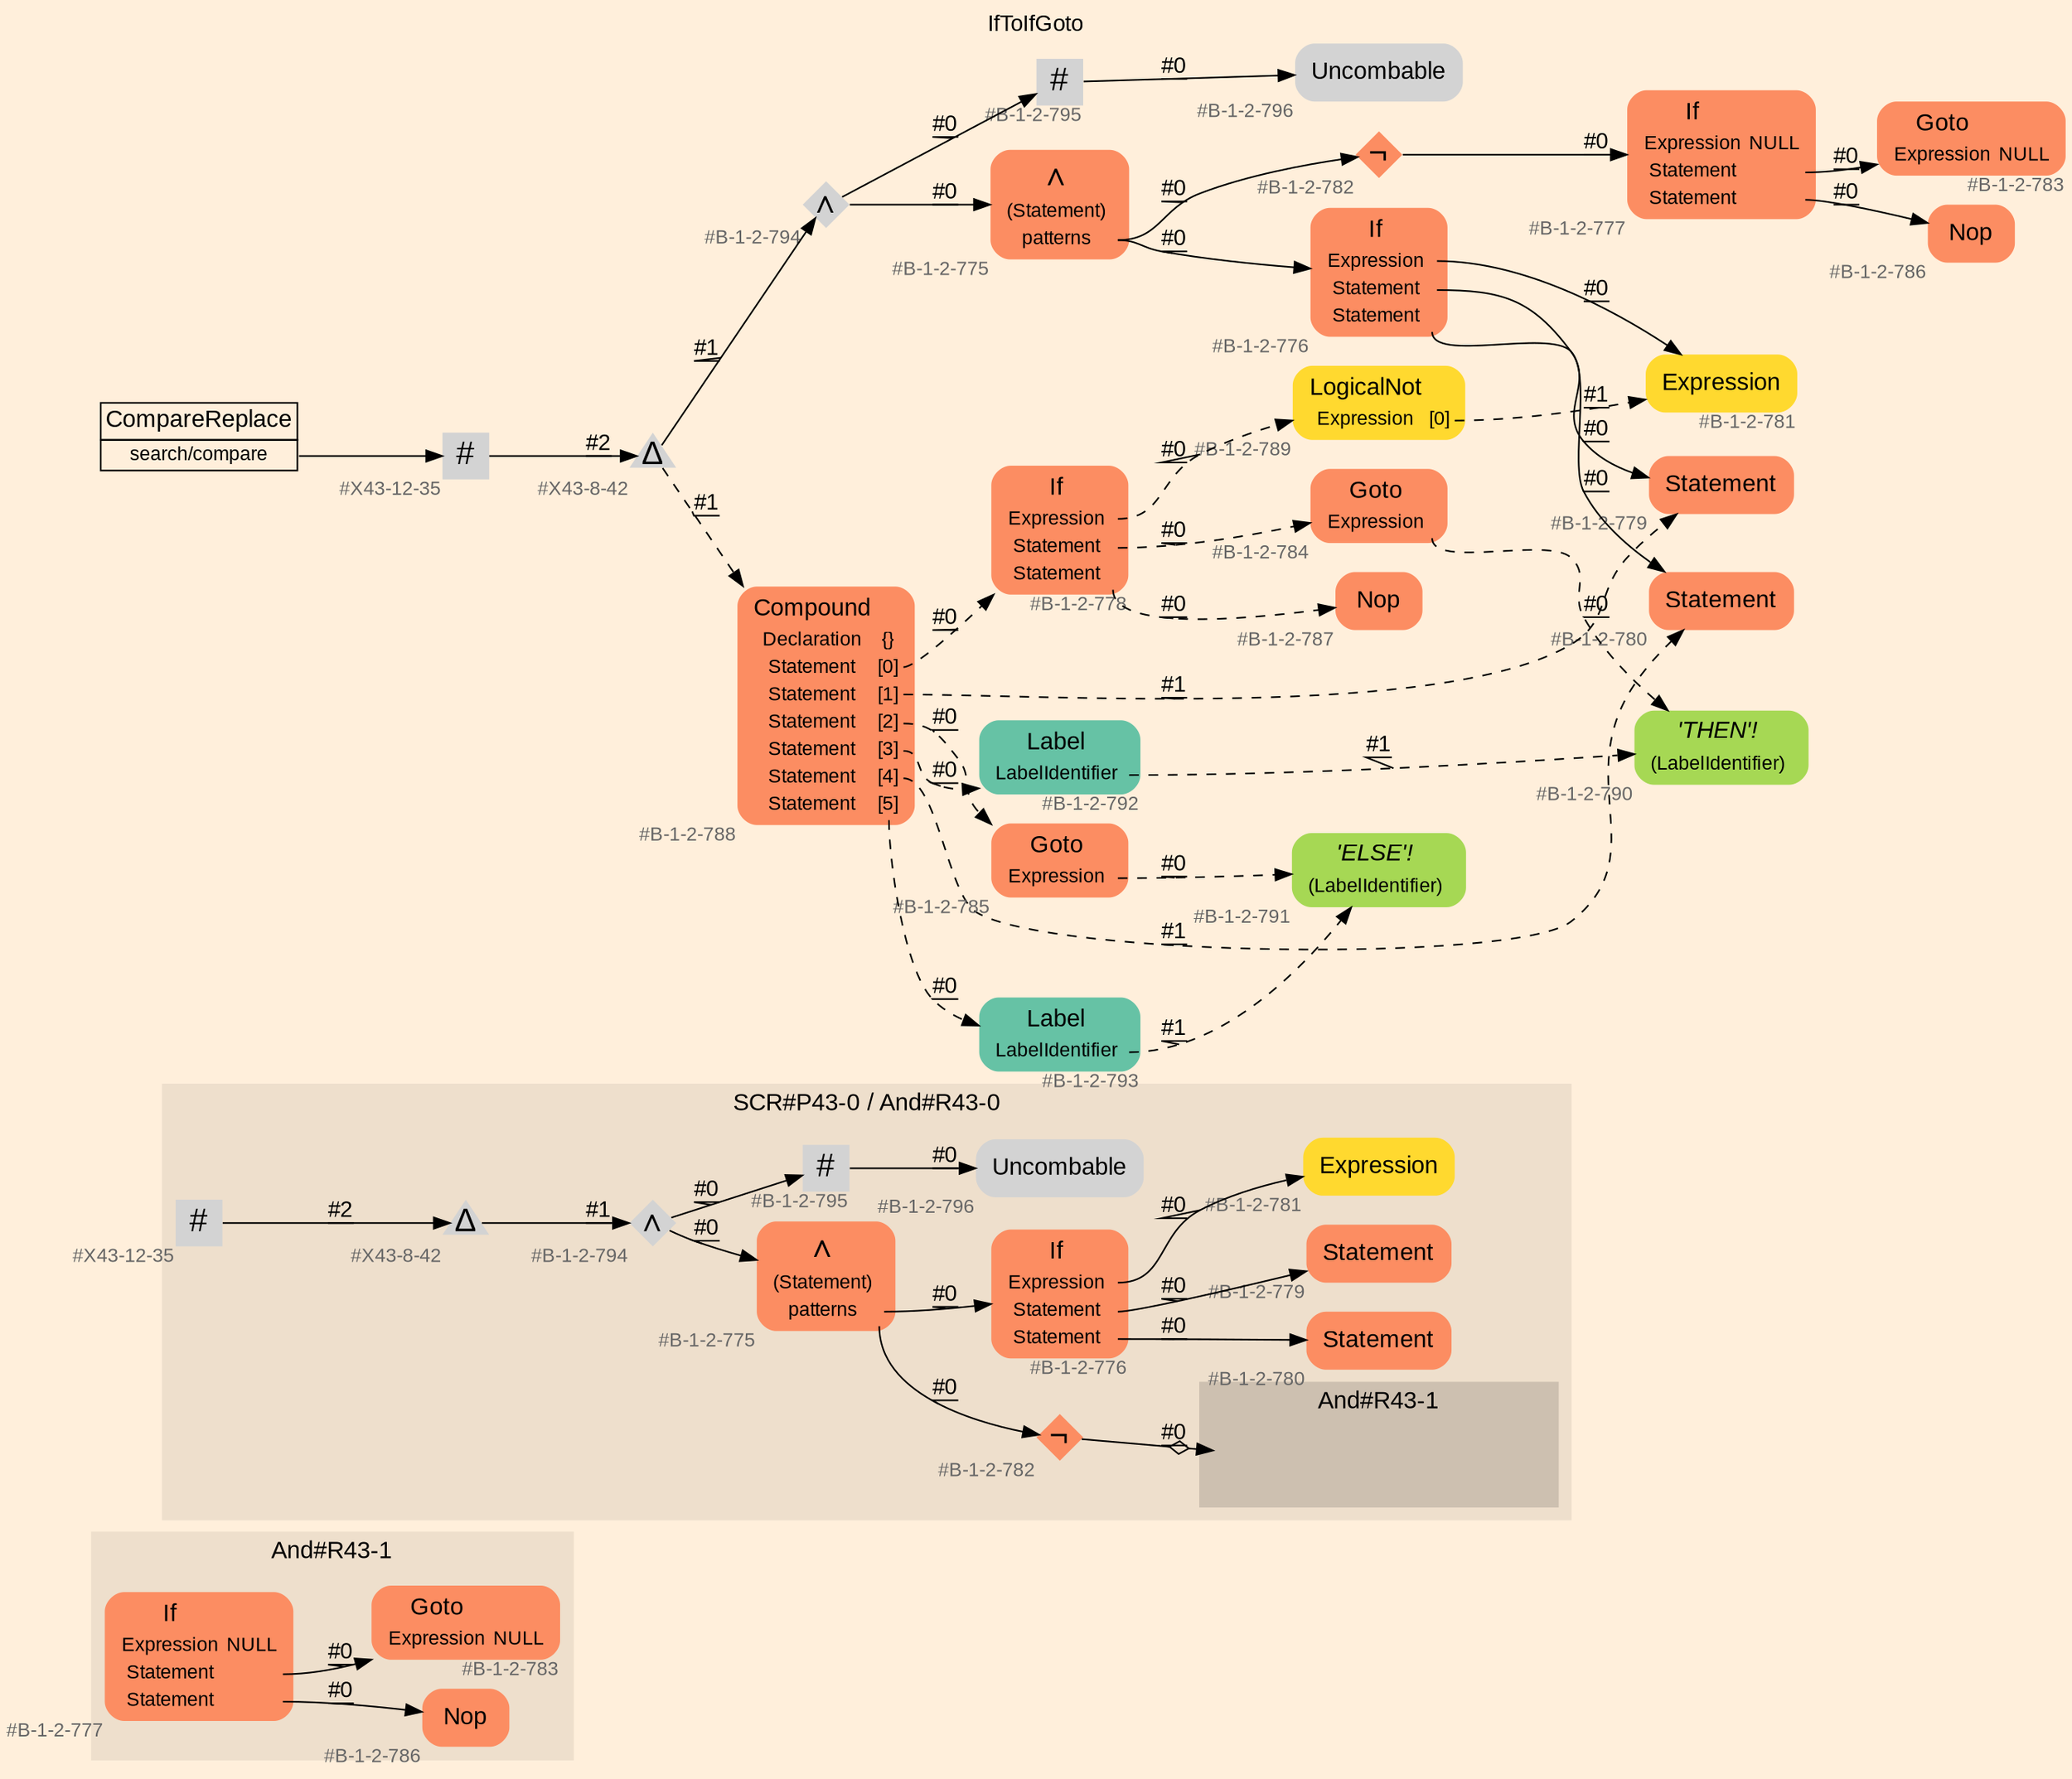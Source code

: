 digraph "IfToIfGoto" {
label = "IfToIfGoto"
labelloc = t
graph [
    rankdir = "LR"
    ranksep = 0.3
    bgcolor = antiquewhite1
    color = black
    fontcolor = black
    fontname = "Arial"
];
node [
    fontname = "Arial"
];
edge [
    fontname = "Arial"
];

// -------------------- figure And#R43-1 --------------------
// -------- region And#R43-1 ----------
subgraph "clusterAnd#R43-1" {
    label = "And#R43-1"
    style = "filled"
    color = antiquewhite2
    fontsize = "15"
    // -------- block And#R43-1/#B-1-2-777 ----------
    "And#R43-1/#B-1-2-777" [
        fillcolor = "/set28/2"
        xlabel = "#B-1-2-777"
        fontsize = "12"
        fontcolor = grey40
        shape = "plaintext"
        label = <<TABLE BORDER="0" CELLBORDER="0" CELLSPACING="0">
         <TR><TD><FONT COLOR="black" POINT-SIZE="15">If</FONT></TD></TR>
         <TR><TD><FONT COLOR="black" POINT-SIZE="12">Expression</FONT></TD><TD PORT="port0"><FONT COLOR="black" POINT-SIZE="12">NULL</FONT></TD></TR>
         <TR><TD><FONT COLOR="black" POINT-SIZE="12">Statement</FONT></TD><TD PORT="port1"></TD></TR>
         <TR><TD><FONT COLOR="black" POINT-SIZE="12">Statement</FONT></TD><TD PORT="port2"></TD></TR>
        </TABLE>>
        style = "rounded,filled"
    ];
    
    // -------- block And#R43-1/#B-1-2-786 ----------
    "And#R43-1/#B-1-2-786" [
        fillcolor = "/set28/2"
        xlabel = "#B-1-2-786"
        fontsize = "12"
        fontcolor = grey40
        shape = "plaintext"
        label = <<TABLE BORDER="0" CELLBORDER="0" CELLSPACING="0">
         <TR><TD><FONT COLOR="black" POINT-SIZE="15">Nop</FONT></TD></TR>
        </TABLE>>
        style = "rounded,filled"
    ];
    
    // -------- block And#R43-1/#B-1-2-783 ----------
    "And#R43-1/#B-1-2-783" [
        fillcolor = "/set28/2"
        xlabel = "#B-1-2-783"
        fontsize = "12"
        fontcolor = grey40
        shape = "plaintext"
        label = <<TABLE BORDER="0" CELLBORDER="0" CELLSPACING="0">
         <TR><TD><FONT COLOR="black" POINT-SIZE="15">Goto</FONT></TD></TR>
         <TR><TD><FONT COLOR="black" POINT-SIZE="12">Expression</FONT></TD><TD PORT="port0"><FONT COLOR="black" POINT-SIZE="12">NULL</FONT></TD></TR>
        </TABLE>>
        style = "rounded,filled"
    ];
    
}

"And#R43-1/#B-1-2-777":port1 -> "And#R43-1/#B-1-2-783" [
    label = "#0"
    decorate = true
    color = black
    fontcolor = black
];

"And#R43-1/#B-1-2-777":port2 -> "And#R43-1/#B-1-2-786" [
    label = "#0"
    decorate = true
    color = black
    fontcolor = black
];


// -------------------- figure And#R43-0 --------------------
// -------- region And#R43-0 ----------
subgraph "clusterAnd#R43-0" {
    label = "SCR#P43-0 / And#R43-0"
    style = "filled"
    color = antiquewhite2
    fontsize = "15"
    // -------- block And#R43-0/#B-1-2-781 ----------
    "And#R43-0/#B-1-2-781" [
        fillcolor = "/set28/6"
        xlabel = "#B-1-2-781"
        fontsize = "12"
        fontcolor = grey40
        shape = "plaintext"
        label = <<TABLE BORDER="0" CELLBORDER="0" CELLSPACING="0">
         <TR><TD><FONT COLOR="black" POINT-SIZE="15">Expression</FONT></TD></TR>
        </TABLE>>
        style = "rounded,filled"
    ];
    
    // -------- block And#R43-0/#B-1-2-779 ----------
    "And#R43-0/#B-1-2-779" [
        fillcolor = "/set28/2"
        xlabel = "#B-1-2-779"
        fontsize = "12"
        fontcolor = grey40
        shape = "plaintext"
        label = <<TABLE BORDER="0" CELLBORDER="0" CELLSPACING="0">
         <TR><TD><FONT COLOR="black" POINT-SIZE="15">Statement</FONT></TD></TR>
        </TABLE>>
        style = "rounded,filled"
    ];
    
    // -------- block And#R43-0/#B-1-2-796 ----------
    "And#R43-0/#B-1-2-796" [
        xlabel = "#B-1-2-796"
        fontsize = "12"
        fontcolor = grey40
        shape = "plaintext"
        label = <<TABLE BORDER="0" CELLBORDER="0" CELLSPACING="0">
         <TR><TD><FONT COLOR="black" POINT-SIZE="15">Uncombable</FONT></TD></TR>
        </TABLE>>
        style = "rounded,filled"
    ];
    
    // -------- block And#R43-0/#B-1-2-775 ----------
    "And#R43-0/#B-1-2-775" [
        fillcolor = "/set28/2"
        xlabel = "#B-1-2-775"
        fontsize = "12"
        fontcolor = grey40
        shape = "plaintext"
        label = <<TABLE BORDER="0" CELLBORDER="0" CELLSPACING="0">
         <TR><TD><FONT COLOR="black" POINT-SIZE="20">∧</FONT></TD></TR>
         <TR><TD><FONT COLOR="black" POINT-SIZE="12">(Statement)</FONT></TD><TD PORT="port0"></TD></TR>
         <TR><TD><FONT COLOR="black" POINT-SIZE="12">patterns</FONT></TD><TD PORT="port1"></TD></TR>
        </TABLE>>
        style = "rounded,filled"
    ];
    
    // -------- block And#R43-0/#B-1-2-795 ----------
    "And#R43-0/#B-1-2-795" [
        xlabel = "#B-1-2-795"
        fontsize = "12"
        fontcolor = grey40
        shape = "square"
        label = <<FONT COLOR="black" POINT-SIZE="20">#</FONT>>
        style = "filled"
        penwidth = 0.0
        fixedsize = true
        width = 0.4
        height = 0.4
    ];
    
    // -------- block And#R43-0/#B-1-2-776 ----------
    "And#R43-0/#B-1-2-776" [
        fillcolor = "/set28/2"
        xlabel = "#B-1-2-776"
        fontsize = "12"
        fontcolor = grey40
        shape = "plaintext"
        label = <<TABLE BORDER="0" CELLBORDER="0" CELLSPACING="0">
         <TR><TD><FONT COLOR="black" POINT-SIZE="15">If</FONT></TD></TR>
         <TR><TD><FONT COLOR="black" POINT-SIZE="12">Expression</FONT></TD><TD PORT="port0"></TD></TR>
         <TR><TD><FONT COLOR="black" POINT-SIZE="12">Statement</FONT></TD><TD PORT="port1"></TD></TR>
         <TR><TD><FONT COLOR="black" POINT-SIZE="12">Statement</FONT></TD><TD PORT="port2"></TD></TR>
        </TABLE>>
        style = "rounded,filled"
    ];
    
    // -------- block And#R43-0/#B-1-2-780 ----------
    "And#R43-0/#B-1-2-780" [
        fillcolor = "/set28/2"
        xlabel = "#B-1-2-780"
        fontsize = "12"
        fontcolor = grey40
        shape = "plaintext"
        label = <<TABLE BORDER="0" CELLBORDER="0" CELLSPACING="0">
         <TR><TD><FONT COLOR="black" POINT-SIZE="15">Statement</FONT></TD></TR>
        </TABLE>>
        style = "rounded,filled"
    ];
    
    // -------- block And#R43-0/#B-1-2-782 ----------
    "And#R43-0/#B-1-2-782" [
        fillcolor = "/set28/2"
        xlabel = "#B-1-2-782"
        fontsize = "12"
        fontcolor = grey40
        shape = "diamond"
        label = <<FONT COLOR="black" POINT-SIZE="20">¬</FONT>>
        style = "filled"
        penwidth = 0.0
        fixedsize = true
        width = 0.4
        height = 0.4
    ];
    
    // -------- block And#R43-0/#B-1-2-794 ----------
    "And#R43-0/#B-1-2-794" [
        xlabel = "#B-1-2-794"
        fontsize = "12"
        fontcolor = grey40
        shape = "diamond"
        label = <<FONT COLOR="black" POINT-SIZE="20">∧</FONT>>
        style = "filled"
        penwidth = 0.0
        fixedsize = true
        width = 0.4
        height = 0.4
    ];
    
    // -------- block And#R43-0/#X43-12-35 ----------
    "And#R43-0/#X43-12-35" [
        xlabel = "#X43-12-35"
        fontsize = "12"
        fontcolor = grey40
        shape = "square"
        label = <<FONT COLOR="black" POINT-SIZE="20">#</FONT>>
        style = "filled"
        penwidth = 0.0
        fixedsize = true
        width = 0.4
        height = 0.4
    ];
    
    // -------- block And#R43-0/#X43-8-42 ----------
    "And#R43-0/#X43-8-42" [
        xlabel = "#X43-8-42"
        fontsize = "12"
        fontcolor = grey40
        shape = "triangle"
        label = <<FONT COLOR="black" POINT-SIZE="20">Δ</FONT>>
        style = "filled"
        penwidth = 0.0
        fixedsize = true
        width = 0.4
        height = 0.4
    ];
    
    // -------- region And#R43-0/And#R43-1 ----------
    subgraph "clusterAnd#R43-0/And#R43-1" {
        label = "And#R43-1"
        style = "filled"
        color = antiquewhite3
        fontsize = "15"
        // -------- block And#R43-0/And#R43-1/#B-1-2-777 ----------
        "And#R43-0/And#R43-1/#B-1-2-777" [
            fillcolor = "/set28/2"
            xlabel = "#B-1-2-777"
            fontsize = "12"
            fontcolor = grey40
            shape = "none"
            style = "invisible"
        ];
        
    }
    
}

"And#R43-0/#B-1-2-775":port1 -> "And#R43-0/#B-1-2-776" [
    label = "#0"
    decorate = true
    color = black
    fontcolor = black
];

"And#R43-0/#B-1-2-775":port1 -> "And#R43-0/#B-1-2-782" [
    label = "#0"
    decorate = true
    color = black
    fontcolor = black
];

"And#R43-0/#B-1-2-795" -> "And#R43-0/#B-1-2-796" [
    label = "#0"
    decorate = true
    color = black
    fontcolor = black
];

"And#R43-0/#B-1-2-776":port0 -> "And#R43-0/#B-1-2-781" [
    label = "#0"
    decorate = true
    color = black
    fontcolor = black
];

"And#R43-0/#B-1-2-776":port1 -> "And#R43-0/#B-1-2-779" [
    label = "#0"
    decorate = true
    color = black
    fontcolor = black
];

"And#R43-0/#B-1-2-776":port2 -> "And#R43-0/#B-1-2-780" [
    label = "#0"
    decorate = true
    color = black
    fontcolor = black
];

"And#R43-0/#B-1-2-782" -> "And#R43-0/And#R43-1/#B-1-2-777" [
    arrowhead="normalnoneodiamond"
    label = "#0"
    decorate = true
    color = black
    fontcolor = black
];

"And#R43-0/#B-1-2-794" -> "And#R43-0/#B-1-2-775" [
    label = "#0"
    decorate = true
    color = black
    fontcolor = black
];

"And#R43-0/#B-1-2-794" -> "And#R43-0/#B-1-2-795" [
    label = "#0"
    decorate = true
    color = black
    fontcolor = black
];

"And#R43-0/#X43-12-35" -> "And#R43-0/#X43-8-42" [
    label = "#2"
    decorate = true
    color = black
    fontcolor = black
];

"And#R43-0/#X43-8-42" -> "And#R43-0/#B-1-2-794" [
    label = "#1"
    decorate = true
    color = black
    fontcolor = black
];


// -------------------- transformation figure --------------------
// -------- block CR#X43-10-43 ----------
"CR#X43-10-43" [
    fillcolor = antiquewhite1
    fontsize = "12"
    fontcolor = grey40
    shape = "plaintext"
    label = <<TABLE BORDER="0" CELLBORDER="1" CELLSPACING="0">
     <TR><TD><FONT COLOR="black" POINT-SIZE="15">CompareReplace</FONT></TD></TR>
     <TR><TD PORT="port0"><FONT COLOR="black" POINT-SIZE="12">search/compare</FONT></TD></TR>
    </TABLE>>
    style = "filled"
    color = black
];

// -------- block #X43-12-35 ----------
"#X43-12-35" [
    xlabel = "#X43-12-35"
    fontsize = "12"
    fontcolor = grey40
    shape = "square"
    label = <<FONT COLOR="black" POINT-SIZE="20">#</FONT>>
    style = "filled"
    penwidth = 0.0
    fixedsize = true
    width = 0.4
    height = 0.4
];

// -------- block #X43-8-42 ----------
"#X43-8-42" [
    xlabel = "#X43-8-42"
    fontsize = "12"
    fontcolor = grey40
    shape = "triangle"
    label = <<FONT COLOR="black" POINT-SIZE="20">Δ</FONT>>
    style = "filled"
    penwidth = 0.0
    fixedsize = true
    width = 0.4
    height = 0.4
];

// -------- block #B-1-2-794 ----------
"#B-1-2-794" [
    xlabel = "#B-1-2-794"
    fontsize = "12"
    fontcolor = grey40
    shape = "diamond"
    label = <<FONT COLOR="black" POINT-SIZE="20">∧</FONT>>
    style = "filled"
    penwidth = 0.0
    fixedsize = true
    width = 0.4
    height = 0.4
];

// -------- block #B-1-2-775 ----------
"#B-1-2-775" [
    fillcolor = "/set28/2"
    xlabel = "#B-1-2-775"
    fontsize = "12"
    fontcolor = grey40
    shape = "plaintext"
    label = <<TABLE BORDER="0" CELLBORDER="0" CELLSPACING="0">
     <TR><TD><FONT COLOR="black" POINT-SIZE="20">∧</FONT></TD></TR>
     <TR><TD><FONT COLOR="black" POINT-SIZE="12">(Statement)</FONT></TD><TD PORT="port0"></TD></TR>
     <TR><TD><FONT COLOR="black" POINT-SIZE="12">patterns</FONT></TD><TD PORT="port1"></TD></TR>
    </TABLE>>
    style = "rounded,filled"
];

// -------- block #B-1-2-776 ----------
"#B-1-2-776" [
    fillcolor = "/set28/2"
    xlabel = "#B-1-2-776"
    fontsize = "12"
    fontcolor = grey40
    shape = "plaintext"
    label = <<TABLE BORDER="0" CELLBORDER="0" CELLSPACING="0">
     <TR><TD><FONT COLOR="black" POINT-SIZE="15">If</FONT></TD></TR>
     <TR><TD><FONT COLOR="black" POINT-SIZE="12">Expression</FONT></TD><TD PORT="port0"></TD></TR>
     <TR><TD><FONT COLOR="black" POINT-SIZE="12">Statement</FONT></TD><TD PORT="port1"></TD></TR>
     <TR><TD><FONT COLOR="black" POINT-SIZE="12">Statement</FONT></TD><TD PORT="port2"></TD></TR>
    </TABLE>>
    style = "rounded,filled"
];

// -------- block #B-1-2-781 ----------
"#B-1-2-781" [
    fillcolor = "/set28/6"
    xlabel = "#B-1-2-781"
    fontsize = "12"
    fontcolor = grey40
    shape = "plaintext"
    label = <<TABLE BORDER="0" CELLBORDER="0" CELLSPACING="0">
     <TR><TD><FONT COLOR="black" POINT-SIZE="15">Expression</FONT></TD></TR>
    </TABLE>>
    style = "rounded,filled"
];

// -------- block #B-1-2-779 ----------
"#B-1-2-779" [
    fillcolor = "/set28/2"
    xlabel = "#B-1-2-779"
    fontsize = "12"
    fontcolor = grey40
    shape = "plaintext"
    label = <<TABLE BORDER="0" CELLBORDER="0" CELLSPACING="0">
     <TR><TD><FONT COLOR="black" POINT-SIZE="15">Statement</FONT></TD></TR>
    </TABLE>>
    style = "rounded,filled"
];

// -------- block #B-1-2-780 ----------
"#B-1-2-780" [
    fillcolor = "/set28/2"
    xlabel = "#B-1-2-780"
    fontsize = "12"
    fontcolor = grey40
    shape = "plaintext"
    label = <<TABLE BORDER="0" CELLBORDER="0" CELLSPACING="0">
     <TR><TD><FONT COLOR="black" POINT-SIZE="15">Statement</FONT></TD></TR>
    </TABLE>>
    style = "rounded,filled"
];

// -------- block #B-1-2-782 ----------
"#B-1-2-782" [
    fillcolor = "/set28/2"
    xlabel = "#B-1-2-782"
    fontsize = "12"
    fontcolor = grey40
    shape = "diamond"
    label = <<FONT COLOR="black" POINT-SIZE="20">¬</FONT>>
    style = "filled"
    penwidth = 0.0
    fixedsize = true
    width = 0.4
    height = 0.4
];

// -------- block #B-1-2-777 ----------
"#B-1-2-777" [
    fillcolor = "/set28/2"
    xlabel = "#B-1-2-777"
    fontsize = "12"
    fontcolor = grey40
    shape = "plaintext"
    label = <<TABLE BORDER="0" CELLBORDER="0" CELLSPACING="0">
     <TR><TD><FONT COLOR="black" POINT-SIZE="15">If</FONT></TD></TR>
     <TR><TD><FONT COLOR="black" POINT-SIZE="12">Expression</FONT></TD><TD PORT="port0"><FONT COLOR="black" POINT-SIZE="12">NULL</FONT></TD></TR>
     <TR><TD><FONT COLOR="black" POINT-SIZE="12">Statement</FONT></TD><TD PORT="port1"></TD></TR>
     <TR><TD><FONT COLOR="black" POINT-SIZE="12">Statement</FONT></TD><TD PORT="port2"></TD></TR>
    </TABLE>>
    style = "rounded,filled"
];

// -------- block #B-1-2-783 ----------
"#B-1-2-783" [
    fillcolor = "/set28/2"
    xlabel = "#B-1-2-783"
    fontsize = "12"
    fontcolor = grey40
    shape = "plaintext"
    label = <<TABLE BORDER="0" CELLBORDER="0" CELLSPACING="0">
     <TR><TD><FONT COLOR="black" POINT-SIZE="15">Goto</FONT></TD></TR>
     <TR><TD><FONT COLOR="black" POINT-SIZE="12">Expression</FONT></TD><TD PORT="port0"><FONT COLOR="black" POINT-SIZE="12">NULL</FONT></TD></TR>
    </TABLE>>
    style = "rounded,filled"
];

// -------- block #B-1-2-786 ----------
"#B-1-2-786" [
    fillcolor = "/set28/2"
    xlabel = "#B-1-2-786"
    fontsize = "12"
    fontcolor = grey40
    shape = "plaintext"
    label = <<TABLE BORDER="0" CELLBORDER="0" CELLSPACING="0">
     <TR><TD><FONT COLOR="black" POINT-SIZE="15">Nop</FONT></TD></TR>
    </TABLE>>
    style = "rounded,filled"
];

// -------- block #B-1-2-795 ----------
"#B-1-2-795" [
    xlabel = "#B-1-2-795"
    fontsize = "12"
    fontcolor = grey40
    shape = "square"
    label = <<FONT COLOR="black" POINT-SIZE="20">#</FONT>>
    style = "filled"
    penwidth = 0.0
    fixedsize = true
    width = 0.4
    height = 0.4
];

// -------- block #B-1-2-796 ----------
"#B-1-2-796" [
    xlabel = "#B-1-2-796"
    fontsize = "12"
    fontcolor = grey40
    shape = "plaintext"
    label = <<TABLE BORDER="0" CELLBORDER="0" CELLSPACING="0">
     <TR><TD><FONT COLOR="black" POINT-SIZE="15">Uncombable</FONT></TD></TR>
    </TABLE>>
    style = "rounded,filled"
];

// -------- block #B-1-2-788 ----------
"#B-1-2-788" [
    fillcolor = "/set28/2"
    xlabel = "#B-1-2-788"
    fontsize = "12"
    fontcolor = grey40
    shape = "plaintext"
    label = <<TABLE BORDER="0" CELLBORDER="0" CELLSPACING="0">
     <TR><TD><FONT COLOR="black" POINT-SIZE="15">Compound</FONT></TD></TR>
     <TR><TD><FONT COLOR="black" POINT-SIZE="12">Declaration</FONT></TD><TD PORT="port0"><FONT COLOR="black" POINT-SIZE="12">{}</FONT></TD></TR>
     <TR><TD><FONT COLOR="black" POINT-SIZE="12">Statement</FONT></TD><TD PORT="port1"><FONT COLOR="black" POINT-SIZE="12">[0]</FONT></TD></TR>
     <TR><TD><FONT COLOR="black" POINT-SIZE="12">Statement</FONT></TD><TD PORT="port2"><FONT COLOR="black" POINT-SIZE="12">[1]</FONT></TD></TR>
     <TR><TD><FONT COLOR="black" POINT-SIZE="12">Statement</FONT></TD><TD PORT="port3"><FONT COLOR="black" POINT-SIZE="12">[2]</FONT></TD></TR>
     <TR><TD><FONT COLOR="black" POINT-SIZE="12">Statement</FONT></TD><TD PORT="port4"><FONT COLOR="black" POINT-SIZE="12">[3]</FONT></TD></TR>
     <TR><TD><FONT COLOR="black" POINT-SIZE="12">Statement</FONT></TD><TD PORT="port5"><FONT COLOR="black" POINT-SIZE="12">[4]</FONT></TD></TR>
     <TR><TD><FONT COLOR="black" POINT-SIZE="12">Statement</FONT></TD><TD PORT="port6"><FONT COLOR="black" POINT-SIZE="12">[5]</FONT></TD></TR>
    </TABLE>>
    style = "rounded,filled"
];

// -------- block #B-1-2-778 ----------
"#B-1-2-778" [
    fillcolor = "/set28/2"
    xlabel = "#B-1-2-778"
    fontsize = "12"
    fontcolor = grey40
    shape = "plaintext"
    label = <<TABLE BORDER="0" CELLBORDER="0" CELLSPACING="0">
     <TR><TD><FONT COLOR="black" POINT-SIZE="15">If</FONT></TD></TR>
     <TR><TD><FONT COLOR="black" POINT-SIZE="12">Expression</FONT></TD><TD PORT="port0"></TD></TR>
     <TR><TD><FONT COLOR="black" POINT-SIZE="12">Statement</FONT></TD><TD PORT="port1"></TD></TR>
     <TR><TD><FONT COLOR="black" POINT-SIZE="12">Statement</FONT></TD><TD PORT="port2"></TD></TR>
    </TABLE>>
    style = "rounded,filled"
];

// -------- block #B-1-2-789 ----------
"#B-1-2-789" [
    fillcolor = "/set28/6"
    xlabel = "#B-1-2-789"
    fontsize = "12"
    fontcolor = grey40
    shape = "plaintext"
    label = <<TABLE BORDER="0" CELLBORDER="0" CELLSPACING="0">
     <TR><TD><FONT COLOR="black" POINT-SIZE="15">LogicalNot</FONT></TD></TR>
     <TR><TD><FONT COLOR="black" POINT-SIZE="12">Expression</FONT></TD><TD PORT="port0"><FONT COLOR="black" POINT-SIZE="12">[0]</FONT></TD></TR>
    </TABLE>>
    style = "rounded,filled"
];

// -------- block #B-1-2-784 ----------
"#B-1-2-784" [
    fillcolor = "/set28/2"
    xlabel = "#B-1-2-784"
    fontsize = "12"
    fontcolor = grey40
    shape = "plaintext"
    label = <<TABLE BORDER="0" CELLBORDER="0" CELLSPACING="0">
     <TR><TD><FONT COLOR="black" POINT-SIZE="15">Goto</FONT></TD></TR>
     <TR><TD><FONT COLOR="black" POINT-SIZE="12">Expression</FONT></TD><TD PORT="port0"></TD></TR>
    </TABLE>>
    style = "rounded,filled"
];

// -------- block #B-1-2-790 ----------
"#B-1-2-790" [
    fillcolor = "/set28/5"
    xlabel = "#B-1-2-790"
    fontsize = "12"
    fontcolor = grey40
    shape = "plaintext"
    label = <<TABLE BORDER="0" CELLBORDER="0" CELLSPACING="0">
     <TR><TD><FONT COLOR="black" POINT-SIZE="15"><I>'THEN'!</I></FONT></TD></TR>
     <TR><TD><FONT COLOR="black" POINT-SIZE="12">(LabelIdentifier)</FONT></TD><TD PORT="port0"></TD></TR>
    </TABLE>>
    style = "rounded,filled"
];

// -------- block #B-1-2-787 ----------
"#B-1-2-787" [
    fillcolor = "/set28/2"
    xlabel = "#B-1-2-787"
    fontsize = "12"
    fontcolor = grey40
    shape = "plaintext"
    label = <<TABLE BORDER="0" CELLBORDER="0" CELLSPACING="0">
     <TR><TD><FONT COLOR="black" POINT-SIZE="15">Nop</FONT></TD></TR>
    </TABLE>>
    style = "rounded,filled"
];

// -------- block #B-1-2-785 ----------
"#B-1-2-785" [
    fillcolor = "/set28/2"
    xlabel = "#B-1-2-785"
    fontsize = "12"
    fontcolor = grey40
    shape = "plaintext"
    label = <<TABLE BORDER="0" CELLBORDER="0" CELLSPACING="0">
     <TR><TD><FONT COLOR="black" POINT-SIZE="15">Goto</FONT></TD></TR>
     <TR><TD><FONT COLOR="black" POINT-SIZE="12">Expression</FONT></TD><TD PORT="port0"></TD></TR>
    </TABLE>>
    style = "rounded,filled"
];

// -------- block #B-1-2-791 ----------
"#B-1-2-791" [
    fillcolor = "/set28/5"
    xlabel = "#B-1-2-791"
    fontsize = "12"
    fontcolor = grey40
    shape = "plaintext"
    label = <<TABLE BORDER="0" CELLBORDER="0" CELLSPACING="0">
     <TR><TD><FONT COLOR="black" POINT-SIZE="15"><I>'ELSE'!</I></FONT></TD></TR>
     <TR><TD><FONT COLOR="black" POINT-SIZE="12">(LabelIdentifier)</FONT></TD><TD PORT="port0"></TD></TR>
    </TABLE>>
    style = "rounded,filled"
];

// -------- block #B-1-2-792 ----------
"#B-1-2-792" [
    fillcolor = "/set28/1"
    xlabel = "#B-1-2-792"
    fontsize = "12"
    fontcolor = grey40
    shape = "plaintext"
    label = <<TABLE BORDER="0" CELLBORDER="0" CELLSPACING="0">
     <TR><TD><FONT COLOR="black" POINT-SIZE="15">Label</FONT></TD></TR>
     <TR><TD><FONT COLOR="black" POINT-SIZE="12">LabelIdentifier</FONT></TD><TD PORT="port0"></TD></TR>
    </TABLE>>
    style = "rounded,filled"
];

// -------- block #B-1-2-793 ----------
"#B-1-2-793" [
    fillcolor = "/set28/1"
    xlabel = "#B-1-2-793"
    fontsize = "12"
    fontcolor = grey40
    shape = "plaintext"
    label = <<TABLE BORDER="0" CELLBORDER="0" CELLSPACING="0">
     <TR><TD><FONT COLOR="black" POINT-SIZE="15">Label</FONT></TD></TR>
     <TR><TD><FONT COLOR="black" POINT-SIZE="12">LabelIdentifier</FONT></TD><TD PORT="port0"></TD></TR>
    </TABLE>>
    style = "rounded,filled"
];

"CR#X43-10-43":port0 -> "#X43-12-35" [
    label = ""
    decorate = true
    color = black
    fontcolor = black
];

"#X43-12-35" -> "#X43-8-42" [
    label = "#2"
    decorate = true
    color = black
    fontcolor = black
];

"#X43-8-42" -> "#B-1-2-794" [
    label = "#1"
    decorate = true
    color = black
    fontcolor = black
];

"#X43-8-42" -> "#B-1-2-788" [
    style="dashed"
    label = "#1"
    decorate = true
    color = black
    fontcolor = black
];

"#B-1-2-794" -> "#B-1-2-775" [
    label = "#0"
    decorate = true
    color = black
    fontcolor = black
];

"#B-1-2-794" -> "#B-1-2-795" [
    label = "#0"
    decorate = true
    color = black
    fontcolor = black
];

"#B-1-2-775":port1 -> "#B-1-2-776" [
    label = "#0"
    decorate = true
    color = black
    fontcolor = black
];

"#B-1-2-775":port1 -> "#B-1-2-782" [
    label = "#0"
    decorate = true
    color = black
    fontcolor = black
];

"#B-1-2-776":port0 -> "#B-1-2-781" [
    label = "#0"
    decorate = true
    color = black
    fontcolor = black
];

"#B-1-2-776":port1 -> "#B-1-2-779" [
    label = "#0"
    decorate = true
    color = black
    fontcolor = black
];

"#B-1-2-776":port2 -> "#B-1-2-780" [
    label = "#0"
    decorate = true
    color = black
    fontcolor = black
];

"#B-1-2-782" -> "#B-1-2-777" [
    label = "#0"
    decorate = true
    color = black
    fontcolor = black
];

"#B-1-2-777":port1 -> "#B-1-2-783" [
    label = "#0"
    decorate = true
    color = black
    fontcolor = black
];

"#B-1-2-777":port2 -> "#B-1-2-786" [
    label = "#0"
    decorate = true
    color = black
    fontcolor = black
];

"#B-1-2-795" -> "#B-1-2-796" [
    label = "#0"
    decorate = true
    color = black
    fontcolor = black
];

"#B-1-2-788":port1 -> "#B-1-2-778" [
    style="dashed"
    label = "#0"
    decorate = true
    color = black
    fontcolor = black
];

"#B-1-2-788":port2 -> "#B-1-2-779" [
    style="dashed"
    label = "#1"
    decorate = true
    color = black
    fontcolor = black
];

"#B-1-2-788":port3 -> "#B-1-2-785" [
    style="dashed"
    label = "#0"
    decorate = true
    color = black
    fontcolor = black
];

"#B-1-2-788":port4 -> "#B-1-2-792" [
    style="dashed"
    label = "#0"
    decorate = true
    color = black
    fontcolor = black
];

"#B-1-2-788":port5 -> "#B-1-2-780" [
    style="dashed"
    label = "#1"
    decorate = true
    color = black
    fontcolor = black
];

"#B-1-2-788":port6 -> "#B-1-2-793" [
    style="dashed"
    label = "#0"
    decorate = true
    color = black
    fontcolor = black
];

"#B-1-2-778":port0 -> "#B-1-2-789" [
    style="dashed"
    label = "#0"
    decorate = true
    color = black
    fontcolor = black
];

"#B-1-2-778":port1 -> "#B-1-2-784" [
    style="dashed"
    label = "#0"
    decorate = true
    color = black
    fontcolor = black
];

"#B-1-2-778":port2 -> "#B-1-2-787" [
    style="dashed"
    label = "#0"
    decorate = true
    color = black
    fontcolor = black
];

"#B-1-2-789":port0 -> "#B-1-2-781" [
    style="dashed"
    label = "#1"
    decorate = true
    color = black
    fontcolor = black
];

"#B-1-2-784":port0 -> "#B-1-2-790" [
    style="dashed"
    label = "#0"
    decorate = true
    color = black
    fontcolor = black
];

"#B-1-2-785":port0 -> "#B-1-2-791" [
    style="dashed"
    label = "#0"
    decorate = true
    color = black
    fontcolor = black
];

"#B-1-2-792":port0 -> "#B-1-2-790" [
    style="dashed"
    label = "#1"
    decorate = true
    color = black
    fontcolor = black
];

"#B-1-2-793":port0 -> "#B-1-2-791" [
    style="dashed"
    label = "#1"
    decorate = true
    color = black
    fontcolor = black
];


}

